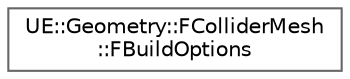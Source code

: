 digraph "Graphical Class Hierarchy"
{
 // INTERACTIVE_SVG=YES
 // LATEX_PDF_SIZE
  bgcolor="transparent";
  edge [fontname=Helvetica,fontsize=10,labelfontname=Helvetica,labelfontsize=10];
  node [fontname=Helvetica,fontsize=10,shape=box,height=0.2,width=0.4];
  rankdir="LR";
  Node0 [id="Node000000",label="UE::Geometry::FColliderMesh\l::FBuildOptions",height=0.2,width=0.4,color="grey40", fillcolor="white", style="filled",URL="$d5/de7/structUE_1_1Geometry_1_1FColliderMesh_1_1FBuildOptions.html",tooltip=" "];
}
